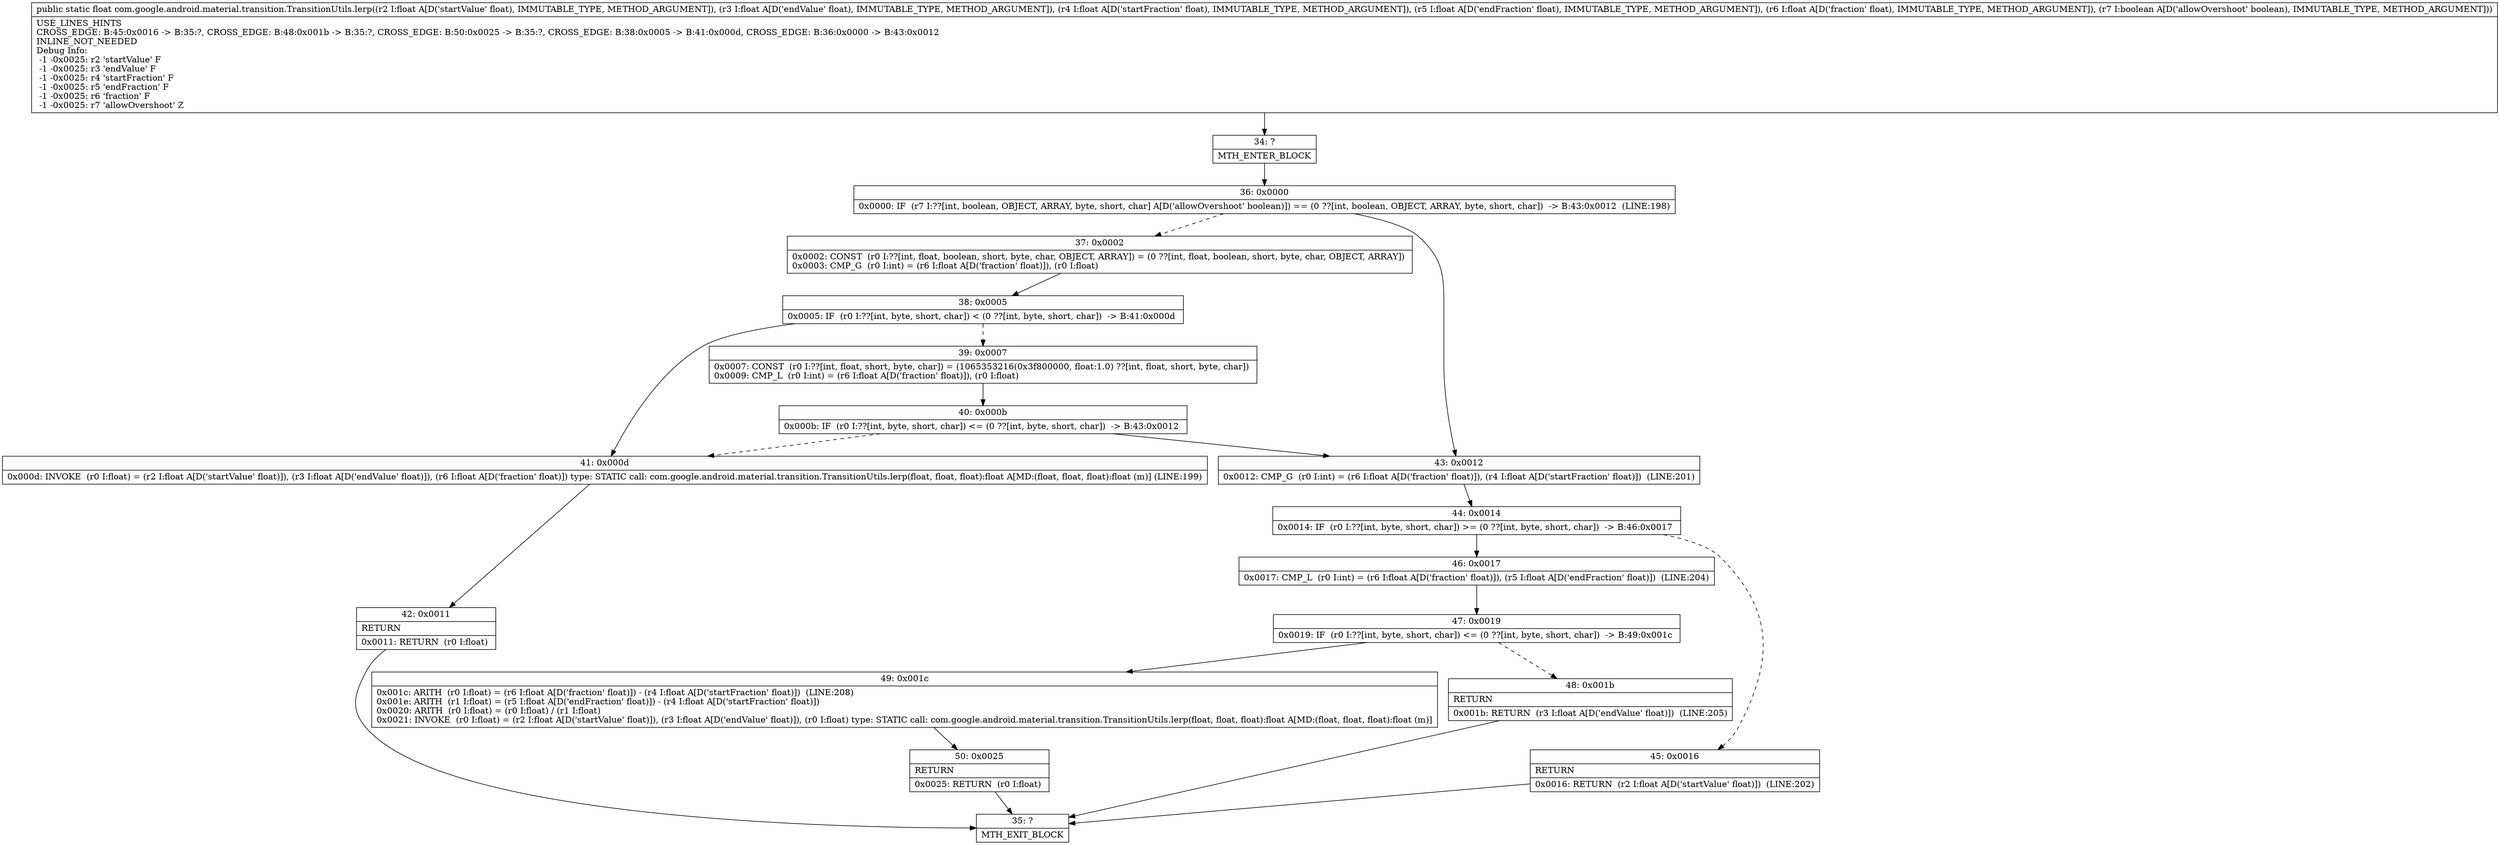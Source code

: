 digraph "CFG forcom.google.android.material.transition.TransitionUtils.lerp(FFFFFZ)F" {
Node_34 [shape=record,label="{34\:\ ?|MTH_ENTER_BLOCK\l}"];
Node_36 [shape=record,label="{36\:\ 0x0000|0x0000: IF  (r7 I:??[int, boolean, OBJECT, ARRAY, byte, short, char] A[D('allowOvershoot' boolean)]) == (0 ??[int, boolean, OBJECT, ARRAY, byte, short, char])  \-\> B:43:0x0012  (LINE:198)\l}"];
Node_37 [shape=record,label="{37\:\ 0x0002|0x0002: CONST  (r0 I:??[int, float, boolean, short, byte, char, OBJECT, ARRAY]) = (0 ??[int, float, boolean, short, byte, char, OBJECT, ARRAY]) \l0x0003: CMP_G  (r0 I:int) = (r6 I:float A[D('fraction' float)]), (r0 I:float) \l}"];
Node_38 [shape=record,label="{38\:\ 0x0005|0x0005: IF  (r0 I:??[int, byte, short, char]) \< (0 ??[int, byte, short, char])  \-\> B:41:0x000d \l}"];
Node_39 [shape=record,label="{39\:\ 0x0007|0x0007: CONST  (r0 I:??[int, float, short, byte, char]) = (1065353216(0x3f800000, float:1.0) ??[int, float, short, byte, char]) \l0x0009: CMP_L  (r0 I:int) = (r6 I:float A[D('fraction' float)]), (r0 I:float) \l}"];
Node_40 [shape=record,label="{40\:\ 0x000b|0x000b: IF  (r0 I:??[int, byte, short, char]) \<= (0 ??[int, byte, short, char])  \-\> B:43:0x0012 \l}"];
Node_41 [shape=record,label="{41\:\ 0x000d|0x000d: INVOKE  (r0 I:float) = (r2 I:float A[D('startValue' float)]), (r3 I:float A[D('endValue' float)]), (r6 I:float A[D('fraction' float)]) type: STATIC call: com.google.android.material.transition.TransitionUtils.lerp(float, float, float):float A[MD:(float, float, float):float (m)] (LINE:199)\l}"];
Node_42 [shape=record,label="{42\:\ 0x0011|RETURN\l|0x0011: RETURN  (r0 I:float) \l}"];
Node_35 [shape=record,label="{35\:\ ?|MTH_EXIT_BLOCK\l}"];
Node_43 [shape=record,label="{43\:\ 0x0012|0x0012: CMP_G  (r0 I:int) = (r6 I:float A[D('fraction' float)]), (r4 I:float A[D('startFraction' float)])  (LINE:201)\l}"];
Node_44 [shape=record,label="{44\:\ 0x0014|0x0014: IF  (r0 I:??[int, byte, short, char]) \>= (0 ??[int, byte, short, char])  \-\> B:46:0x0017 \l}"];
Node_45 [shape=record,label="{45\:\ 0x0016|RETURN\l|0x0016: RETURN  (r2 I:float A[D('startValue' float)])  (LINE:202)\l}"];
Node_46 [shape=record,label="{46\:\ 0x0017|0x0017: CMP_L  (r0 I:int) = (r6 I:float A[D('fraction' float)]), (r5 I:float A[D('endFraction' float)])  (LINE:204)\l}"];
Node_47 [shape=record,label="{47\:\ 0x0019|0x0019: IF  (r0 I:??[int, byte, short, char]) \<= (0 ??[int, byte, short, char])  \-\> B:49:0x001c \l}"];
Node_48 [shape=record,label="{48\:\ 0x001b|RETURN\l|0x001b: RETURN  (r3 I:float A[D('endValue' float)])  (LINE:205)\l}"];
Node_49 [shape=record,label="{49\:\ 0x001c|0x001c: ARITH  (r0 I:float) = (r6 I:float A[D('fraction' float)]) \- (r4 I:float A[D('startFraction' float)])  (LINE:208)\l0x001e: ARITH  (r1 I:float) = (r5 I:float A[D('endFraction' float)]) \- (r4 I:float A[D('startFraction' float)]) \l0x0020: ARITH  (r0 I:float) = (r0 I:float) \/ (r1 I:float) \l0x0021: INVOKE  (r0 I:float) = (r2 I:float A[D('startValue' float)]), (r3 I:float A[D('endValue' float)]), (r0 I:float) type: STATIC call: com.google.android.material.transition.TransitionUtils.lerp(float, float, float):float A[MD:(float, float, float):float (m)]\l}"];
Node_50 [shape=record,label="{50\:\ 0x0025|RETURN\l|0x0025: RETURN  (r0 I:float) \l}"];
MethodNode[shape=record,label="{public static float com.google.android.material.transition.TransitionUtils.lerp((r2 I:float A[D('startValue' float), IMMUTABLE_TYPE, METHOD_ARGUMENT]), (r3 I:float A[D('endValue' float), IMMUTABLE_TYPE, METHOD_ARGUMENT]), (r4 I:float A[D('startFraction' float), IMMUTABLE_TYPE, METHOD_ARGUMENT]), (r5 I:float A[D('endFraction' float), IMMUTABLE_TYPE, METHOD_ARGUMENT]), (r6 I:float A[D('fraction' float), IMMUTABLE_TYPE, METHOD_ARGUMENT]), (r7 I:boolean A[D('allowOvershoot' boolean), IMMUTABLE_TYPE, METHOD_ARGUMENT]))  | USE_LINES_HINTS\lCROSS_EDGE: B:45:0x0016 \-\> B:35:?, CROSS_EDGE: B:48:0x001b \-\> B:35:?, CROSS_EDGE: B:50:0x0025 \-\> B:35:?, CROSS_EDGE: B:38:0x0005 \-\> B:41:0x000d, CROSS_EDGE: B:36:0x0000 \-\> B:43:0x0012\lINLINE_NOT_NEEDED\lDebug Info:\l  \-1 \-0x0025: r2 'startValue' F\l  \-1 \-0x0025: r3 'endValue' F\l  \-1 \-0x0025: r4 'startFraction' F\l  \-1 \-0x0025: r5 'endFraction' F\l  \-1 \-0x0025: r6 'fraction' F\l  \-1 \-0x0025: r7 'allowOvershoot' Z\l}"];
MethodNode -> Node_34;Node_34 -> Node_36;
Node_36 -> Node_37[style=dashed];
Node_36 -> Node_43;
Node_37 -> Node_38;
Node_38 -> Node_39[style=dashed];
Node_38 -> Node_41;
Node_39 -> Node_40;
Node_40 -> Node_41[style=dashed];
Node_40 -> Node_43;
Node_41 -> Node_42;
Node_42 -> Node_35;
Node_43 -> Node_44;
Node_44 -> Node_45[style=dashed];
Node_44 -> Node_46;
Node_45 -> Node_35;
Node_46 -> Node_47;
Node_47 -> Node_48[style=dashed];
Node_47 -> Node_49;
Node_48 -> Node_35;
Node_49 -> Node_50;
Node_50 -> Node_35;
}

